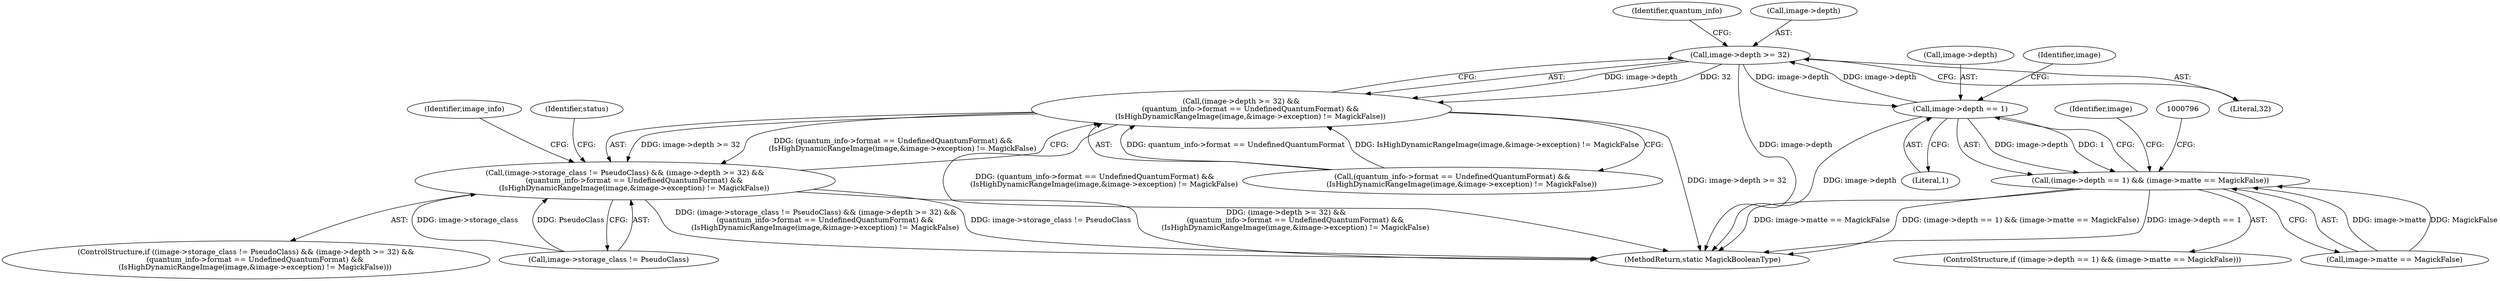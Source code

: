 digraph "0_ImageMagick_f983dcdf9c178e0cbc49608a78713c5669aa1bb5@pointer" {
"1000416" [label="(Call,image->depth >= 32)"];
"1000733" [label="(Call,image->depth == 1)"];
"1000416" [label="(Call,image->depth >= 32)"];
"1000415" [label="(Call,(image->depth >= 32) &&\n        (quantum_info->format == UndefinedQuantumFormat) &&\n        (IsHighDynamicRangeImage(image,&image->exception) != MagickFalse))"];
"1000409" [label="(Call,(image->storage_class != PseudoClass) && (image->depth >= 32) &&\n        (quantum_info->format == UndefinedQuantumFormat) &&\n        (IsHighDynamicRangeImage(image,&image->exception) != MagickFalse))"];
"1000732" [label="(Call,(image->depth == 1) && (image->matte == MagickFalse))"];
"1000731" [label="(ControlStructure,if ((image->depth == 1) && (image->matte == MagickFalse)))"];
"1000421" [label="(Call,(quantum_info->format == UndefinedQuantumFormat) &&\n        (IsHighDynamicRangeImage(image,&image->exception) != MagickFalse))"];
"1000744" [label="(Identifier,image)"];
"1000732" [label="(Call,(image->depth == 1) && (image->matte == MagickFalse))"];
"1000734" [label="(Call,image->depth)"];
"1002800" [label="(MethodReturn,static MagickBooleanType)"];
"1000408" [label="(ControlStructure,if ((image->storage_class != PseudoClass) && (image->depth >= 32) &&\n        (quantum_info->format == UndefinedQuantumFormat) &&\n        (IsHighDynamicRangeImage(image,&image->exception) != MagickFalse)))"];
"1000415" [label="(Call,(image->depth >= 32) &&\n        (quantum_info->format == UndefinedQuantumFormat) &&\n        (IsHighDynamicRangeImage(image,&image->exception) != MagickFalse))"];
"1000410" [label="(Call,image->storage_class != PseudoClass)"];
"1000737" [label="(Literal,1)"];
"1000424" [label="(Identifier,quantum_info)"];
"1000417" [label="(Call,image->depth)"];
"1000454" [label="(Identifier,image_info)"];
"1000416" [label="(Call,image->depth >= 32)"];
"1000437" [label="(Identifier,status)"];
"1000738" [label="(Call,image->matte == MagickFalse)"];
"1000420" [label="(Literal,32)"];
"1000409" [label="(Call,(image->storage_class != PseudoClass) && (image->depth >= 32) &&\n        (quantum_info->format == UndefinedQuantumFormat) &&\n        (IsHighDynamicRangeImage(image,&image->exception) != MagickFalse))"];
"1000740" [label="(Identifier,image)"];
"1000733" [label="(Call,image->depth == 1)"];
"1000416" -> "1000415"  [label="AST: "];
"1000416" -> "1000420"  [label="CFG: "];
"1000417" -> "1000416"  [label="AST: "];
"1000420" -> "1000416"  [label="AST: "];
"1000424" -> "1000416"  [label="CFG: "];
"1000415" -> "1000416"  [label="CFG: "];
"1000416" -> "1002800"  [label="DDG: image->depth"];
"1000416" -> "1000415"  [label="DDG: image->depth"];
"1000416" -> "1000415"  [label="DDG: 32"];
"1000733" -> "1000416"  [label="DDG: image->depth"];
"1000416" -> "1000733"  [label="DDG: image->depth"];
"1000733" -> "1000732"  [label="AST: "];
"1000733" -> "1000737"  [label="CFG: "];
"1000734" -> "1000733"  [label="AST: "];
"1000737" -> "1000733"  [label="AST: "];
"1000740" -> "1000733"  [label="CFG: "];
"1000732" -> "1000733"  [label="CFG: "];
"1000733" -> "1002800"  [label="DDG: image->depth"];
"1000733" -> "1000732"  [label="DDG: image->depth"];
"1000733" -> "1000732"  [label="DDG: 1"];
"1000415" -> "1000409"  [label="AST: "];
"1000415" -> "1000421"  [label="CFG: "];
"1000421" -> "1000415"  [label="AST: "];
"1000409" -> "1000415"  [label="CFG: "];
"1000415" -> "1002800"  [label="DDG: image->depth >= 32"];
"1000415" -> "1002800"  [label="DDG: (quantum_info->format == UndefinedQuantumFormat) &&\n        (IsHighDynamicRangeImage(image,&image->exception) != MagickFalse)"];
"1000415" -> "1000409"  [label="DDG: image->depth >= 32"];
"1000415" -> "1000409"  [label="DDG: (quantum_info->format == UndefinedQuantumFormat) &&\n        (IsHighDynamicRangeImage(image,&image->exception) != MagickFalse)"];
"1000421" -> "1000415"  [label="DDG: quantum_info->format == UndefinedQuantumFormat"];
"1000421" -> "1000415"  [label="DDG: IsHighDynamicRangeImage(image,&image->exception) != MagickFalse"];
"1000409" -> "1000408"  [label="AST: "];
"1000409" -> "1000410"  [label="CFG: "];
"1000410" -> "1000409"  [label="AST: "];
"1000437" -> "1000409"  [label="CFG: "];
"1000454" -> "1000409"  [label="CFG: "];
"1000409" -> "1002800"  [label="DDG: (image->storage_class != PseudoClass) && (image->depth >= 32) &&\n        (quantum_info->format == UndefinedQuantumFormat) &&\n        (IsHighDynamicRangeImage(image,&image->exception) != MagickFalse)"];
"1000409" -> "1002800"  [label="DDG: image->storage_class != PseudoClass"];
"1000409" -> "1002800"  [label="DDG: (image->depth >= 32) &&\n        (quantum_info->format == UndefinedQuantumFormat) &&\n        (IsHighDynamicRangeImage(image,&image->exception) != MagickFalse)"];
"1000410" -> "1000409"  [label="DDG: image->storage_class"];
"1000410" -> "1000409"  [label="DDG: PseudoClass"];
"1000732" -> "1000731"  [label="AST: "];
"1000732" -> "1000738"  [label="CFG: "];
"1000738" -> "1000732"  [label="AST: "];
"1000744" -> "1000732"  [label="CFG: "];
"1000796" -> "1000732"  [label="CFG: "];
"1000732" -> "1002800"  [label="DDG: image->matte == MagickFalse"];
"1000732" -> "1002800"  [label="DDG: (image->depth == 1) && (image->matte == MagickFalse)"];
"1000732" -> "1002800"  [label="DDG: image->depth == 1"];
"1000738" -> "1000732"  [label="DDG: image->matte"];
"1000738" -> "1000732"  [label="DDG: MagickFalse"];
}
